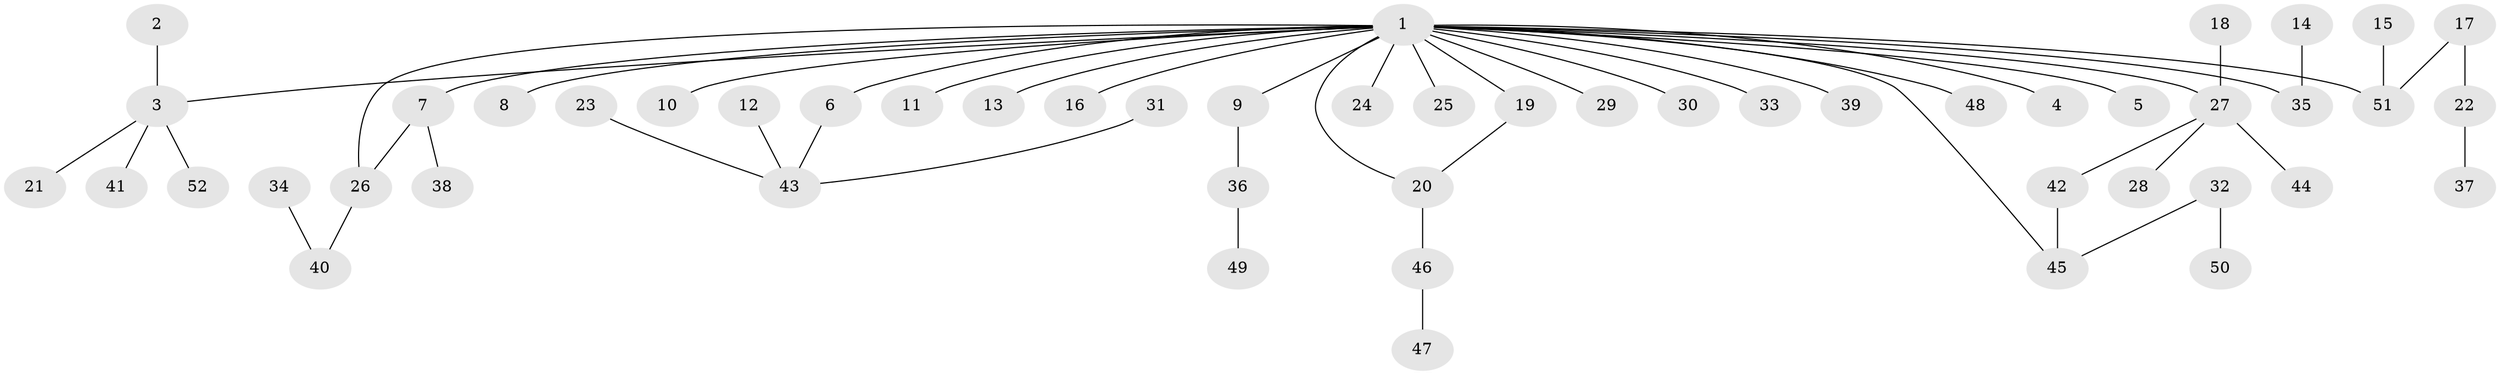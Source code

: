 // original degree distribution, {27: 0.0136986301369863, 1: 0.6027397260273972, 6: 0.0273972602739726, 4: 0.0684931506849315, 3: 0.0547945205479452, 2: 0.2191780821917808, 5: 0.0136986301369863}
// Generated by graph-tools (version 1.1) at 2025/36/03/04/25 23:36:43]
// undirected, 52 vertices, 54 edges
graph export_dot {
  node [color=gray90,style=filled];
  1;
  2;
  3;
  4;
  5;
  6;
  7;
  8;
  9;
  10;
  11;
  12;
  13;
  14;
  15;
  16;
  17;
  18;
  19;
  20;
  21;
  22;
  23;
  24;
  25;
  26;
  27;
  28;
  29;
  30;
  31;
  32;
  33;
  34;
  35;
  36;
  37;
  38;
  39;
  40;
  41;
  42;
  43;
  44;
  45;
  46;
  47;
  48;
  49;
  50;
  51;
  52;
  1 -- 3 [weight=1.0];
  1 -- 4 [weight=1.0];
  1 -- 5 [weight=1.0];
  1 -- 6 [weight=1.0];
  1 -- 7 [weight=1.0];
  1 -- 8 [weight=1.0];
  1 -- 9 [weight=1.0];
  1 -- 10 [weight=1.0];
  1 -- 11 [weight=1.0];
  1 -- 13 [weight=1.0];
  1 -- 16 [weight=1.0];
  1 -- 19 [weight=1.0];
  1 -- 20 [weight=1.0];
  1 -- 24 [weight=1.0];
  1 -- 25 [weight=1.0];
  1 -- 26 [weight=2.0];
  1 -- 27 [weight=1.0];
  1 -- 29 [weight=1.0];
  1 -- 30 [weight=1.0];
  1 -- 33 [weight=1.0];
  1 -- 35 [weight=1.0];
  1 -- 39 [weight=1.0];
  1 -- 45 [weight=1.0];
  1 -- 48 [weight=1.0];
  1 -- 51 [weight=1.0];
  2 -- 3 [weight=1.0];
  3 -- 21 [weight=1.0];
  3 -- 41 [weight=1.0];
  3 -- 52 [weight=1.0];
  6 -- 43 [weight=1.0];
  7 -- 26 [weight=1.0];
  7 -- 38 [weight=1.0];
  9 -- 36 [weight=1.0];
  12 -- 43 [weight=1.0];
  14 -- 35 [weight=1.0];
  15 -- 51 [weight=1.0];
  17 -- 22 [weight=1.0];
  17 -- 51 [weight=1.0];
  18 -- 27 [weight=1.0];
  19 -- 20 [weight=1.0];
  20 -- 46 [weight=1.0];
  22 -- 37 [weight=1.0];
  23 -- 43 [weight=1.0];
  26 -- 40 [weight=1.0];
  27 -- 28 [weight=1.0];
  27 -- 42 [weight=1.0];
  27 -- 44 [weight=1.0];
  31 -- 43 [weight=1.0];
  32 -- 45 [weight=1.0];
  32 -- 50 [weight=1.0];
  34 -- 40 [weight=1.0];
  36 -- 49 [weight=1.0];
  42 -- 45 [weight=1.0];
  46 -- 47 [weight=1.0];
}
